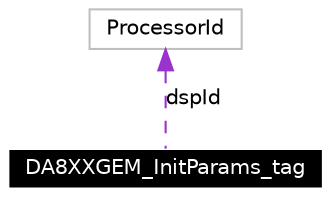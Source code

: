 digraph G
{
  edge [fontname="Helvetica",fontsize=10,labelfontname="Helvetica",labelfontsize=10];
  node [fontname="Helvetica",fontsize=10,shape=record];
  Node1 [label="DA8XXGEM_InitParams_tag",height=0.2,width=0.4,color="white", fillcolor="black", style="filled" fontcolor="white"];
  Node2 -> Node1 [dir=back,color="darkorchid3",fontsize=10,style="dashed",label="dspId",fontname="Helvetica"];
  Node2 [label="ProcessorId",height=0.2,width=0.4,color="grey75", fillcolor="white", style="filled"];
}
